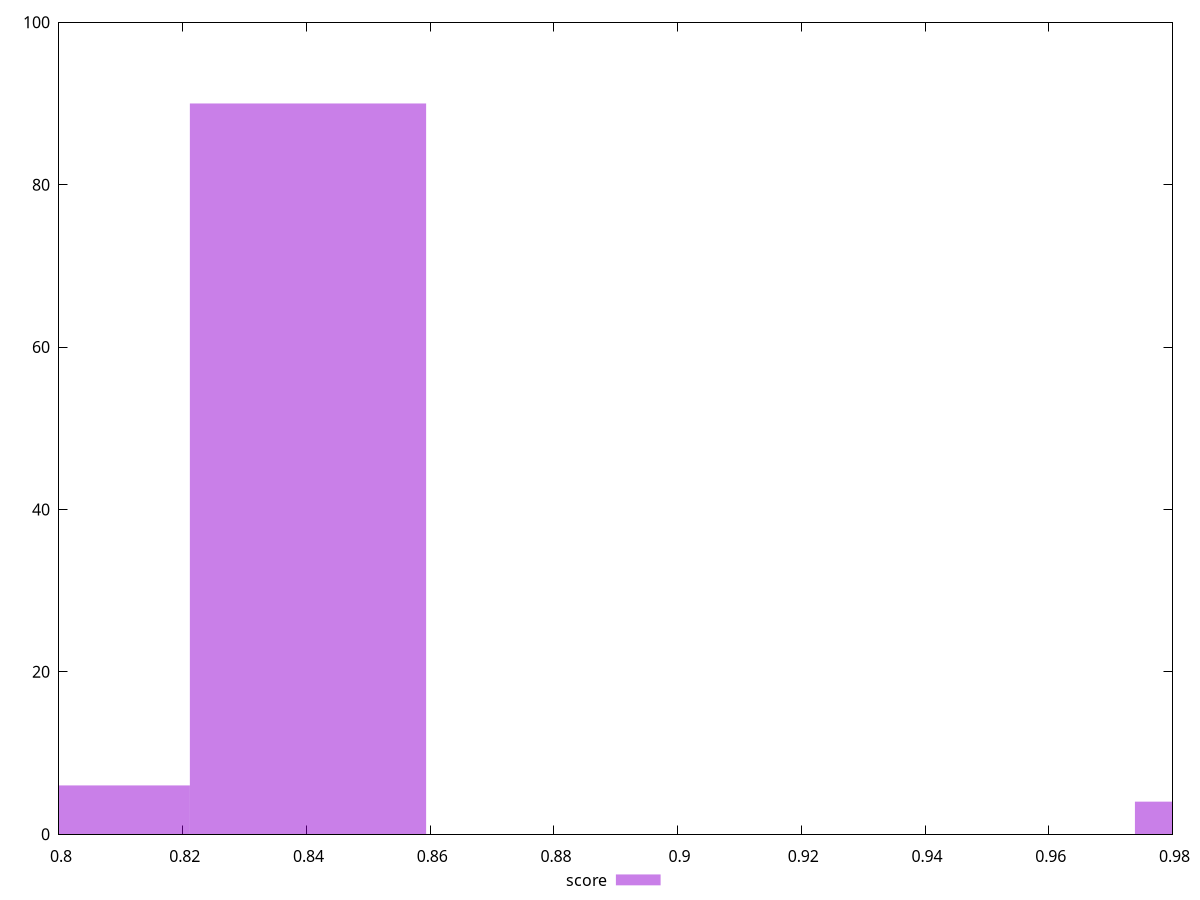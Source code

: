reset

$score <<EOF
0.8402501898960761 90
0.9930229516953626 4
0.8020569994462544 6
EOF

set key outside below
set boxwidth 0.03819319044982164
set xrange [0.8:0.98]
set yrange [0:100]
set trange [0:100]
set style fill transparent solid 0.5 noborder
set terminal svg size 640, 490 enhanced background rgb 'white'
set output "report_00025_2021-02-22T21:38:55.199Z/first-cpu-idle/samples/pages+cached+noadtech+nomedia/score/histogram.svg"

plot $score title "score" with boxes

reset
